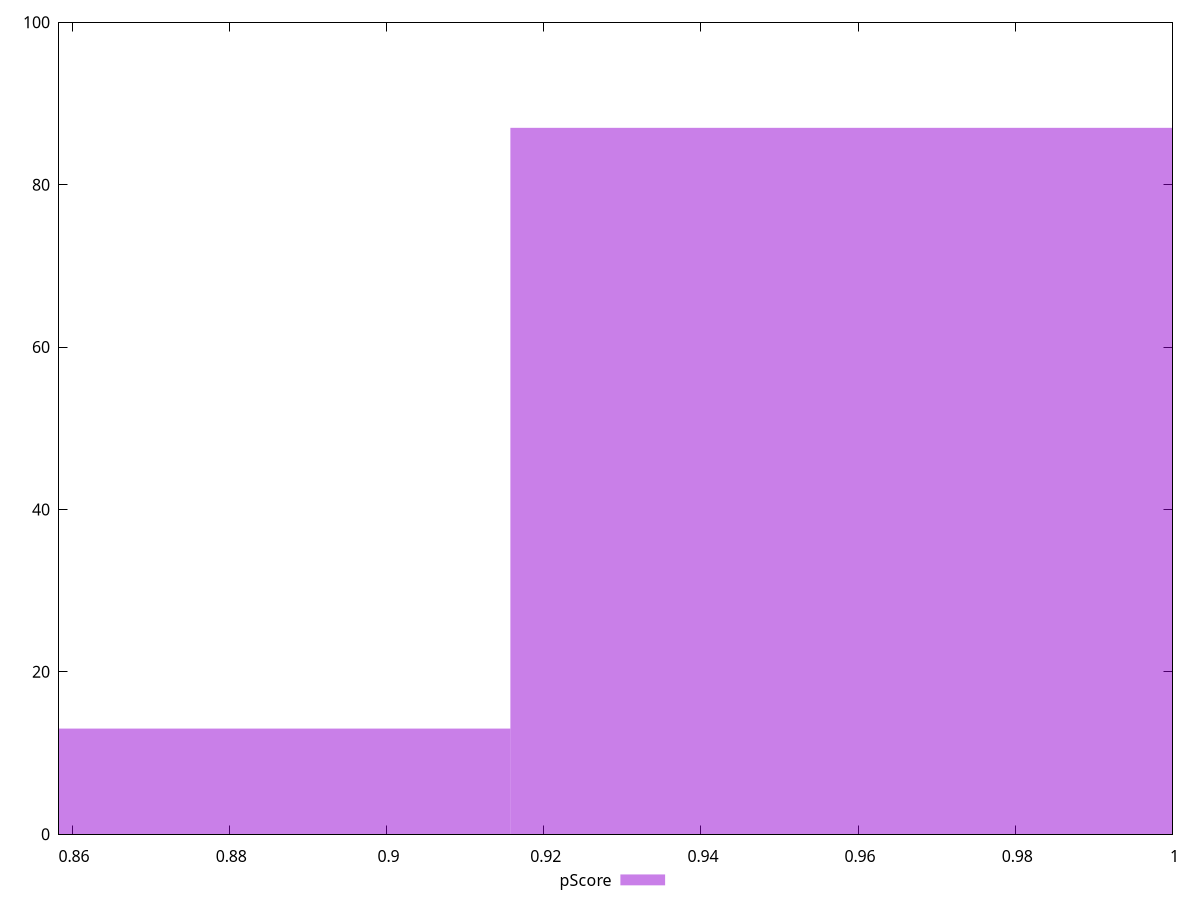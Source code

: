 reset

$pScore <<EOF
0.9639585524934688 87
0.8675626972441219 13
EOF

set key outside below
set boxwidth 0.09639585524934688
set xrange [0.8583333333333334:1]
set yrange [0:100]
set trange [0:100]
set style fill transparent solid 0.5 noborder
set terminal svg size 640, 490 enhanced background rgb 'white'
set output "reports/report_00027_2021-02-24T12-40-31.850Z/unused-css-rules/samples/music/pScore/histogram.svg"

plot $pScore title "pScore" with boxes

reset
